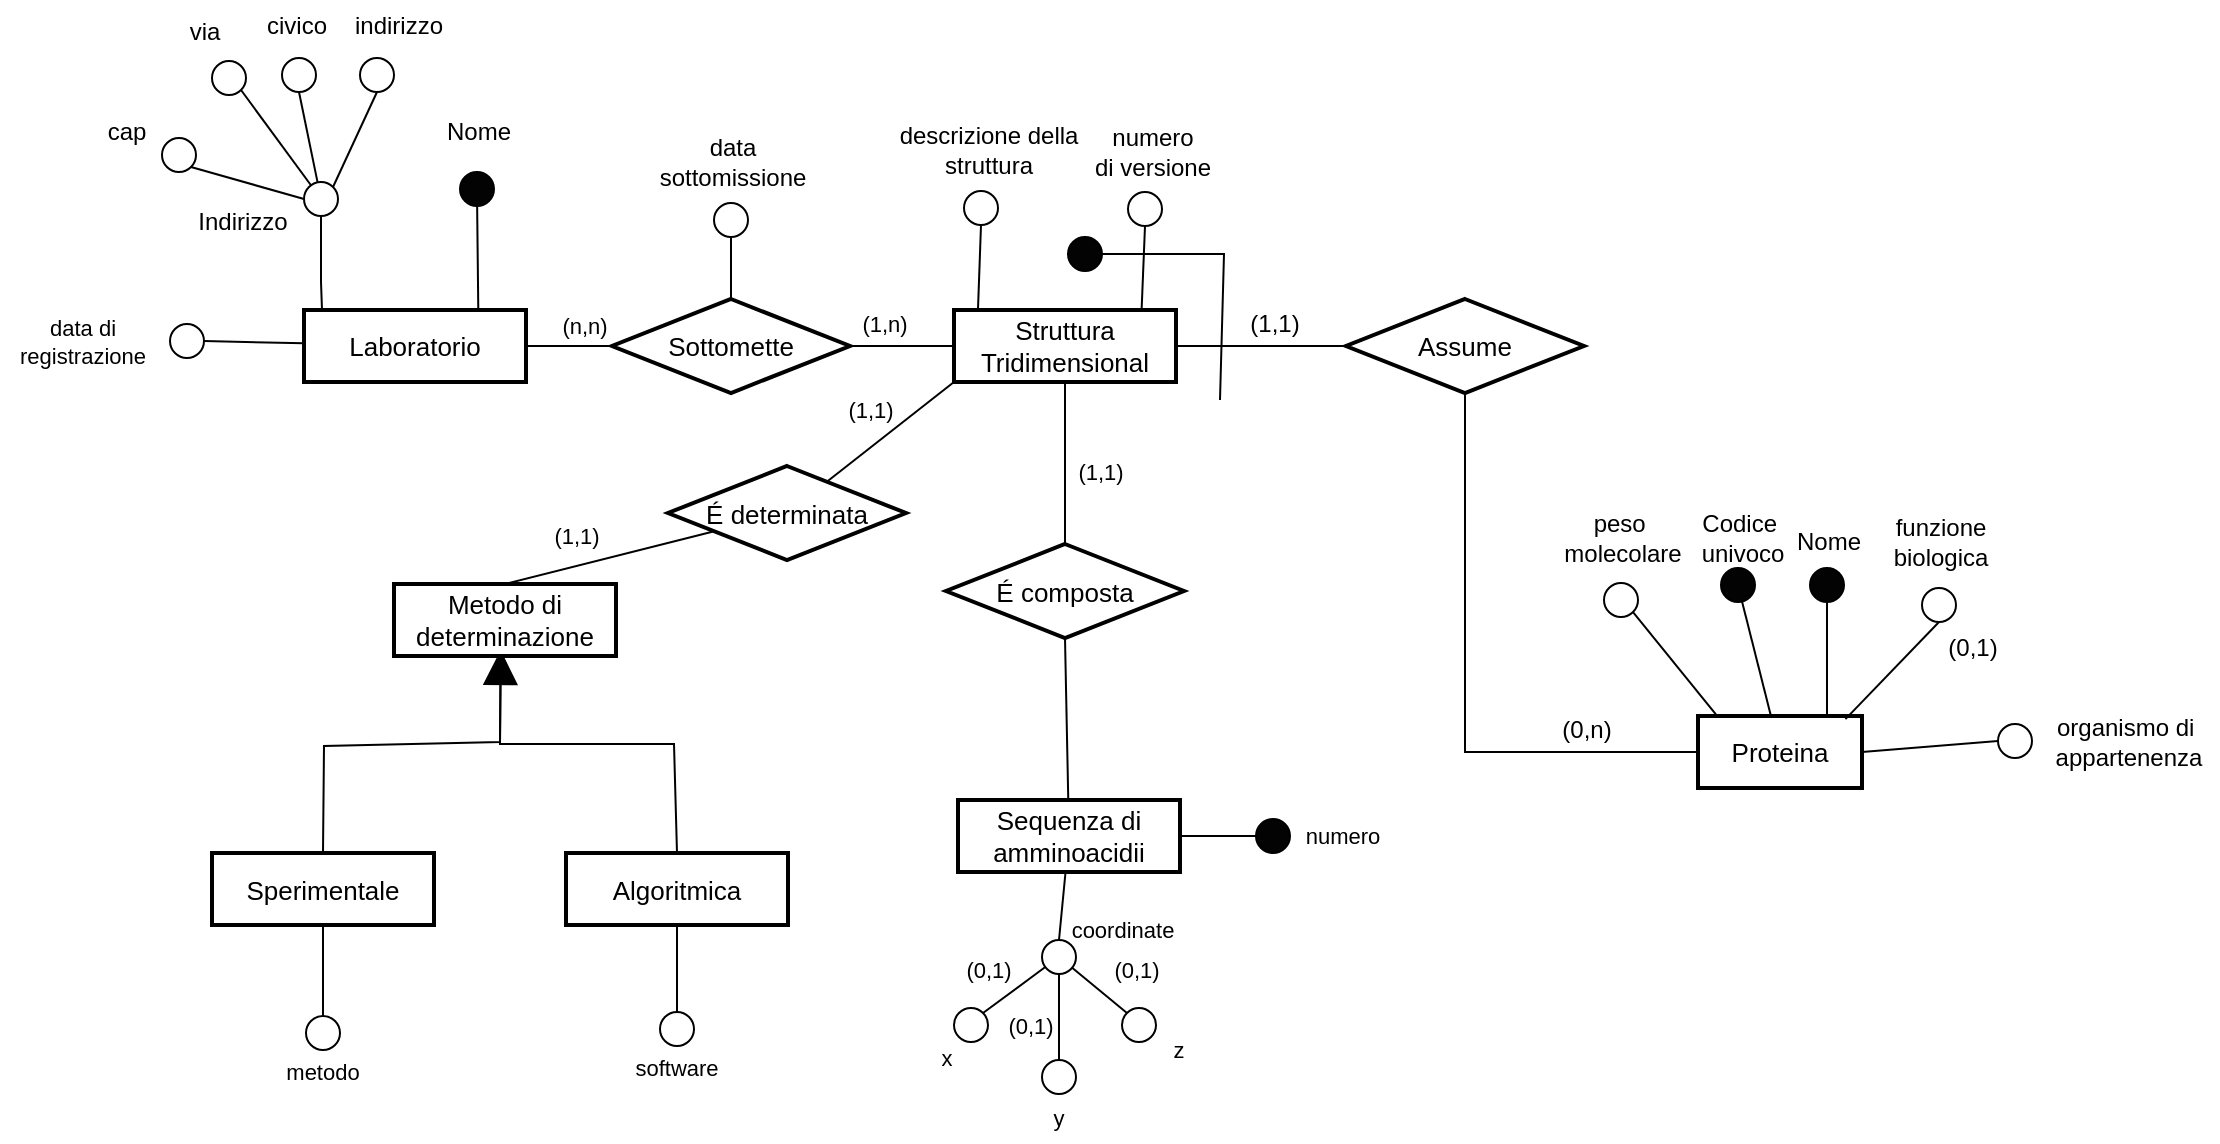 <mxfile version="24.4.13" type="github">
  <diagram name="Pagina-1" id="ZJVS5f8duVqwcgzza5bQ">
    <mxGraphModel dx="3034" dy="773" grid="0" gridSize="10" guides="1" tooltips="1" connect="1" arrows="1" fold="1" page="0" pageScale="1" pageWidth="827" pageHeight="1169" math="0" shadow="0">
      <root>
        <mxCell id="0" />
        <mxCell id="1" parent="0" />
        <mxCell id="YIbeussz6IP5ouW5IgHY-1" value="Proteina" style="strokeWidth=2;whiteSpace=wrap;html=1;align=center;fontSize=13;fontFamily=Helvetica;rounded=0;" vertex="1" parent="1">
          <mxGeometry x="-503" y="516" width="82" height="36" as="geometry" />
        </mxCell>
        <mxCell id="YIbeussz6IP5ouW5IgHY-2" value="" style="rounded=0;orthogonalLoop=1;jettySize=auto;html=1;endArrow=none;endFill=0;" edge="1" parent="1" source="YIbeussz6IP5ouW5IgHY-3" target="YIbeussz6IP5ouW5IgHY-1">
          <mxGeometry relative="1" as="geometry" />
        </mxCell>
        <mxCell id="YIbeussz6IP5ouW5IgHY-3" value="" style="ellipse;whiteSpace=wrap;html=1;aspect=fixed;fontSize=10;fontColor=default;fontStyle=0;fillColor=#030303;rounded=0;" vertex="1" parent="1">
          <mxGeometry x="-491.5" y="442" width="17" height="17" as="geometry" />
        </mxCell>
        <mxCell id="YIbeussz6IP5ouW5IgHY-4" value="Codice&amp;nbsp;&lt;div&gt;univoco&lt;/div&gt;" style="text;html=1;align=center;verticalAlign=middle;resizable=0;points=[];autosize=1;strokeColor=none;fillColor=none;rounded=0;" vertex="1" parent="1">
          <mxGeometry x="-511" y="406" width="59" height="41" as="geometry" />
        </mxCell>
        <mxCell id="YIbeussz6IP5ouW5IgHY-5" value="" style="rounded=0;orthogonalLoop=1;jettySize=auto;html=1;endArrow=none;endFill=0;" edge="1" parent="1" source="YIbeussz6IP5ouW5IgHY-6">
          <mxGeometry relative="1" as="geometry">
            <mxPoint x="-438.5" y="516" as="targetPoint" />
          </mxGeometry>
        </mxCell>
        <mxCell id="YIbeussz6IP5ouW5IgHY-6" value="" style="ellipse;whiteSpace=wrap;html=1;aspect=fixed;fontSize=10;fontColor=default;fontStyle=0;fillColor=#030303;rounded=0;" vertex="1" parent="1">
          <mxGeometry x="-447" y="442" width="17" height="17" as="geometry" />
        </mxCell>
        <mxCell id="YIbeussz6IP5ouW5IgHY-7" value="Nome" style="text;html=1;align=center;verticalAlign=middle;resizable=0;points=[];autosize=1;strokeColor=none;fillColor=none;rounded=0;" vertex="1" parent="1">
          <mxGeometry x="-463.5" y="416" width="50" height="26" as="geometry" />
        </mxCell>
        <mxCell id="YIbeussz6IP5ouW5IgHY-8" value="" style="ellipse;whiteSpace=wrap;html=1;aspect=fixed;fontSize=10;fontColor=default;fontStyle=0;rounded=0;" vertex="1" parent="1">
          <mxGeometry x="-550" y="449.5" width="17" height="17" as="geometry" />
        </mxCell>
        <mxCell id="YIbeussz6IP5ouW5IgHY-9" value="peso&amp;nbsp;&lt;div&gt;molecolare&lt;/div&gt;" style="text;html=1;align=center;verticalAlign=middle;resizable=0;points=[];autosize=1;strokeColor=none;fillColor=none;rounded=0;" vertex="1" parent="1">
          <mxGeometry x="-580" y="406" width="77" height="41" as="geometry" />
        </mxCell>
        <mxCell id="YIbeussz6IP5ouW5IgHY-10" value="" style="ellipse;whiteSpace=wrap;html=1;aspect=fixed;fontSize=10;fontColor=default;fontStyle=0;rounded=0;" vertex="1" parent="1">
          <mxGeometry x="-391" y="452" width="17" height="17" as="geometry" />
        </mxCell>
        <mxCell id="YIbeussz6IP5ouW5IgHY-11" value="funzione&lt;div&gt;biologica&lt;/div&gt;" style="text;html=1;align=center;verticalAlign=middle;resizable=0;points=[];autosize=1;strokeColor=none;fillColor=none;rounded=0;" vertex="1" parent="1">
          <mxGeometry x="-415" y="408.5" width="65" height="41" as="geometry" />
        </mxCell>
        <mxCell id="YIbeussz6IP5ouW5IgHY-12" style="rounded=0;orthogonalLoop=1;jettySize=auto;html=1;exitX=0.5;exitY=1;exitDx=0;exitDy=0;entryX=0.899;entryY=0.044;entryDx=0;entryDy=0;entryPerimeter=0;endArrow=none;endFill=0;" edge="1" parent="1" source="YIbeussz6IP5ouW5IgHY-10" target="YIbeussz6IP5ouW5IgHY-1">
          <mxGeometry relative="1" as="geometry" />
        </mxCell>
        <mxCell id="YIbeussz6IP5ouW5IgHY-13" value="(0,1)" style="text;html=1;align=center;verticalAlign=middle;resizable=0;points=[];autosize=1;strokeColor=none;fillColor=none;rounded=0;" vertex="1" parent="1">
          <mxGeometry x="-388" y="469" width="43" height="26" as="geometry" />
        </mxCell>
        <mxCell id="YIbeussz6IP5ouW5IgHY-14" style="rounded=0;orthogonalLoop=1;jettySize=auto;html=1;exitX=1;exitY=1;exitDx=0;exitDy=0;entryX=0.109;entryY=-0.022;entryDx=0;entryDy=0;entryPerimeter=0;endArrow=none;endFill=0;" edge="1" parent="1" source="YIbeussz6IP5ouW5IgHY-8" target="YIbeussz6IP5ouW5IgHY-1">
          <mxGeometry relative="1" as="geometry" />
        </mxCell>
        <mxCell id="YIbeussz6IP5ouW5IgHY-15" style="rounded=0;orthogonalLoop=1;jettySize=auto;html=1;exitX=0;exitY=0.5;exitDx=0;exitDy=0;entryX=1;entryY=0.5;entryDx=0;entryDy=0;endArrow=none;endFill=0;" edge="1" parent="1" source="YIbeussz6IP5ouW5IgHY-16" target="YIbeussz6IP5ouW5IgHY-1">
          <mxGeometry relative="1" as="geometry" />
        </mxCell>
        <mxCell id="YIbeussz6IP5ouW5IgHY-16" value="" style="ellipse;whiteSpace=wrap;html=1;aspect=fixed;fontSize=10;fontColor=default;fontStyle=0;rounded=0;" vertex="1" parent="1">
          <mxGeometry x="-353" y="520" width="17" height="17" as="geometry" />
        </mxCell>
        <mxCell id="YIbeussz6IP5ouW5IgHY-17" value="organismo di&amp;nbsp;&lt;div&gt;appartenenza&lt;/div&gt;" style="text;html=1;align=center;verticalAlign=middle;resizable=0;points=[];autosize=1;strokeColor=none;fillColor=none;rounded=0;" vertex="1" parent="1">
          <mxGeometry x="-334" y="508" width="91" height="41" as="geometry" />
        </mxCell>
        <mxCell id="YIbeussz6IP5ouW5IgHY-18" style="edgeStyle=none;rounded=0;orthogonalLoop=1;jettySize=auto;html=1;exitX=0.5;exitY=1;exitDx=0;exitDy=0;strokeColor=default;align=center;verticalAlign=middle;fontFamily=Helvetica;fontSize=11;fontColor=default;labelBackgroundColor=default;endArrow=none;endFill=0;" edge="1" parent="1" source="YIbeussz6IP5ouW5IgHY-20" target="YIbeussz6IP5ouW5IgHY-65">
          <mxGeometry relative="1" as="geometry" />
        </mxCell>
        <mxCell id="YIbeussz6IP5ouW5IgHY-19" style="edgeStyle=none;rounded=0;orthogonalLoop=1;jettySize=auto;html=1;exitX=0;exitY=1;exitDx=0;exitDy=0;strokeColor=default;align=center;verticalAlign=middle;fontFamily=Helvetica;fontSize=11;fontColor=default;labelBackgroundColor=default;endArrow=none;endFill=0;" edge="1" parent="1" source="YIbeussz6IP5ouW5IgHY-20" target="YIbeussz6IP5ouW5IgHY-89">
          <mxGeometry relative="1" as="geometry" />
        </mxCell>
        <mxCell id="YIbeussz6IP5ouW5IgHY-20" value="Struttura&lt;div&gt;Tridimensional&lt;/div&gt;" style="strokeWidth=2;whiteSpace=wrap;html=1;align=center;fontSize=13;fontFamily=Helvetica;rounded=0;" vertex="1" parent="1">
          <mxGeometry x="-875" y="313" width="111" height="36" as="geometry" />
        </mxCell>
        <mxCell id="YIbeussz6IP5ouW5IgHY-21" style="edgeStyle=orthogonalEdgeStyle;rounded=0;orthogonalLoop=1;jettySize=auto;html=1;exitX=0.5;exitY=1;exitDx=0;exitDy=0;endArrow=none;endFill=0;" edge="1" parent="1" source="YIbeussz6IP5ouW5IgHY-23" target="YIbeussz6IP5ouW5IgHY-1">
          <mxGeometry relative="1" as="geometry">
            <mxPoint x="-601" y="534.0" as="sourcePoint" />
            <Array as="points">
              <mxPoint x="-620" y="534" />
            </Array>
          </mxGeometry>
        </mxCell>
        <mxCell id="YIbeussz6IP5ouW5IgHY-22" style="edgeStyle=orthogonalEdgeStyle;rounded=0;orthogonalLoop=1;jettySize=auto;html=1;exitX=0;exitY=0.5;exitDx=0;exitDy=0;endArrow=none;endFill=0;" edge="1" parent="1" source="YIbeussz6IP5ouW5IgHY-23" target="YIbeussz6IP5ouW5IgHY-20">
          <mxGeometry relative="1" as="geometry" />
        </mxCell>
        <mxCell id="YIbeussz6IP5ouW5IgHY-23" value="Assume" style="shape=rhombus;strokeWidth=2;fontSize=13;perimeter=rhombusPerimeter;whiteSpace=wrap;html=1;align=center;rounded=0;" vertex="1" parent="1">
          <mxGeometry x="-679" y="307.5" width="119" height="47" as="geometry" />
        </mxCell>
        <mxCell id="YIbeussz6IP5ouW5IgHY-24" value="(0,n)" style="text;html=1;align=center;verticalAlign=middle;resizable=0;points=[];autosize=1;strokeColor=none;fillColor=none;rounded=0;" vertex="1" parent="1">
          <mxGeometry x="-581" y="510" width="43" height="26" as="geometry" />
        </mxCell>
        <mxCell id="YIbeussz6IP5ouW5IgHY-25" value="(1,1)" style="text;html=1;align=center;verticalAlign=middle;resizable=0;points=[];autosize=1;strokeColor=none;fillColor=none;rounded=0;" vertex="1" parent="1">
          <mxGeometry x="-737" y="307" width="43" height="26" as="geometry" />
        </mxCell>
        <mxCell id="YIbeussz6IP5ouW5IgHY-26" style="rounded=0;orthogonalLoop=1;jettySize=auto;html=1;exitX=0.5;exitY=1;exitDx=0;exitDy=0;entryX=0.845;entryY=0.003;entryDx=0;entryDy=0;endArrow=none;endFill=0;entryPerimeter=0;" edge="1" parent="1" source="YIbeussz6IP5ouW5IgHY-27" target="YIbeussz6IP5ouW5IgHY-20">
          <mxGeometry relative="1" as="geometry" />
        </mxCell>
        <mxCell id="YIbeussz6IP5ouW5IgHY-27" value="" style="ellipse;whiteSpace=wrap;html=1;aspect=fixed;fontSize=10;fontColor=default;fontStyle=0;rounded=0;" vertex="1" parent="1">
          <mxGeometry x="-788" y="254" width="17" height="17" as="geometry" />
        </mxCell>
        <mxCell id="YIbeussz6IP5ouW5IgHY-28" value="numero&lt;div&gt;di versione&lt;/div&gt;" style="text;html=1;align=center;verticalAlign=middle;resizable=0;points=[];autosize=1;strokeColor=none;fillColor=none;rounded=0;" vertex="1" parent="1">
          <mxGeometry x="-814" y="213" width="76" height="41" as="geometry" />
        </mxCell>
        <mxCell id="YIbeussz6IP5ouW5IgHY-29" value="Laboratorio" style="strokeWidth=2;whiteSpace=wrap;html=1;align=center;fontSize=13;fontFamily=Helvetica;rounded=0;" vertex="1" parent="1">
          <mxGeometry x="-1200" y="313" width="111" height="36" as="geometry" />
        </mxCell>
        <mxCell id="YIbeussz6IP5ouW5IgHY-30" style="edgeStyle=orthogonalEdgeStyle;rounded=0;orthogonalLoop=1;jettySize=auto;html=1;exitX=0;exitY=0.5;exitDx=0;exitDy=0;endArrow=none;endFill=0;" edge="1" parent="1" source="YIbeussz6IP5ouW5IgHY-32" target="YIbeussz6IP5ouW5IgHY-29">
          <mxGeometry relative="1" as="geometry" />
        </mxCell>
        <mxCell id="YIbeussz6IP5ouW5IgHY-31" style="edgeStyle=orthogonalEdgeStyle;rounded=0;orthogonalLoop=1;jettySize=auto;html=1;exitX=1;exitY=0.5;exitDx=0;exitDy=0;endArrow=none;endFill=0;" edge="1" parent="1" source="YIbeussz6IP5ouW5IgHY-32" target="YIbeussz6IP5ouW5IgHY-20">
          <mxGeometry relative="1" as="geometry" />
        </mxCell>
        <mxCell id="YIbeussz6IP5ouW5IgHY-32" value="Sottomette" style="shape=rhombus;strokeWidth=2;fontSize=13;perimeter=rhombusPerimeter;whiteSpace=wrap;html=1;align=center;rounded=0;" vertex="1" parent="1">
          <mxGeometry x="-1046" y="307.5" width="119" height="47" as="geometry" />
        </mxCell>
        <mxCell id="YIbeussz6IP5ouW5IgHY-33" value="" style="rounded=0;orthogonalLoop=1;jettySize=auto;html=1;endArrow=none;endFill=0;entryX=0.785;entryY=-0.028;entryDx=0;entryDy=0;entryPerimeter=0;" edge="1" parent="1" source="YIbeussz6IP5ouW5IgHY-34" target="YIbeussz6IP5ouW5IgHY-29">
          <mxGeometry relative="1" as="geometry" />
        </mxCell>
        <mxCell id="YIbeussz6IP5ouW5IgHY-34" value="" style="ellipse;whiteSpace=wrap;html=1;aspect=fixed;fontSize=10;fontColor=default;fontStyle=0;fillColor=#030303;rounded=0;" vertex="1" parent="1">
          <mxGeometry x="-1122" y="244" width="17" height="17" as="geometry" />
        </mxCell>
        <mxCell id="YIbeussz6IP5ouW5IgHY-35" value="Nome" style="text;html=1;align=center;verticalAlign=middle;resizable=0;points=[];autosize=1;strokeColor=none;fillColor=none;rounded=0;" vertex="1" parent="1">
          <mxGeometry x="-1138.5" y="210.5" width="50" height="26" as="geometry" />
        </mxCell>
        <mxCell id="YIbeussz6IP5ouW5IgHY-36" value="" style="edgeStyle=orthogonalEdgeStyle;rounded=0;orthogonalLoop=1;jettySize=auto;html=1;endArrow=none;endFill=0;" edge="1" parent="1" source="YIbeussz6IP5ouW5IgHY-37" target="YIbeussz6IP5ouW5IgHY-29">
          <mxGeometry relative="1" as="geometry">
            <Array as="points">
              <mxPoint x="-1191" y="299" />
              <mxPoint x="-1191" y="299" />
            </Array>
          </mxGeometry>
        </mxCell>
        <mxCell id="YIbeussz6IP5ouW5IgHY-37" value="" style="ellipse;whiteSpace=wrap;html=1;aspect=fixed;fontSize=10;fontColor=default;fontStyle=0;rounded=0;" vertex="1" parent="1">
          <mxGeometry x="-1200" y="249" width="17" height="17" as="geometry" />
        </mxCell>
        <mxCell id="YIbeussz6IP5ouW5IgHY-38" value="Indirizzo" style="text;html=1;align=center;verticalAlign=middle;resizable=0;points=[];autosize=1;strokeColor=none;fillColor=none;rounded=0;" vertex="1" parent="1">
          <mxGeometry x="-1263" y="256" width="63" height="26" as="geometry" />
        </mxCell>
        <mxCell id="YIbeussz6IP5ouW5IgHY-39" style="rounded=0;orthogonalLoop=1;jettySize=auto;html=1;exitX=1;exitY=1;exitDx=0;exitDy=0;endArrow=none;endFill=0;" edge="1" parent="1" source="YIbeussz6IP5ouW5IgHY-40" target="YIbeussz6IP5ouW5IgHY-37">
          <mxGeometry relative="1" as="geometry" />
        </mxCell>
        <mxCell id="YIbeussz6IP5ouW5IgHY-40" value="" style="ellipse;whiteSpace=wrap;html=1;aspect=fixed;fontSize=10;fontColor=default;fontStyle=0;rounded=0;" vertex="1" parent="1">
          <mxGeometry x="-1246" y="188.5" width="17" height="17" as="geometry" />
        </mxCell>
        <mxCell id="YIbeussz6IP5ouW5IgHY-41" value="via" style="text;html=1;align=center;verticalAlign=middle;resizable=0;points=[];autosize=1;strokeColor=none;fillColor=none;rounded=0;" vertex="1" parent="1">
          <mxGeometry x="-1267" y="161" width="33" height="26" as="geometry" />
        </mxCell>
        <mxCell id="YIbeussz6IP5ouW5IgHY-42" style="rounded=0;orthogonalLoop=1;jettySize=auto;html=1;exitX=0.5;exitY=1;exitDx=0;exitDy=0;endArrow=none;endFill=0;" edge="1" parent="1" source="YIbeussz6IP5ouW5IgHY-43" target="YIbeussz6IP5ouW5IgHY-37">
          <mxGeometry relative="1" as="geometry" />
        </mxCell>
        <mxCell id="YIbeussz6IP5ouW5IgHY-43" value="" style="ellipse;whiteSpace=wrap;html=1;aspect=fixed;fontSize=10;fontColor=default;fontStyle=0;rounded=0;" vertex="1" parent="1">
          <mxGeometry x="-1211" y="187" width="17" height="17" as="geometry" />
        </mxCell>
        <mxCell id="YIbeussz6IP5ouW5IgHY-44" value="civico" style="text;html=1;align=center;verticalAlign=middle;resizable=0;points=[];autosize=1;strokeColor=none;fillColor=none;rounded=0;" vertex="1" parent="1">
          <mxGeometry x="-1228" y="158" width="48" height="26" as="geometry" />
        </mxCell>
        <mxCell id="YIbeussz6IP5ouW5IgHY-45" style="edgeStyle=none;rounded=0;orthogonalLoop=1;jettySize=auto;html=1;exitX=0.5;exitY=1;exitDx=0;exitDy=0;entryX=1;entryY=0;entryDx=0;entryDy=0;endArrow=none;endFill=0;" edge="1" parent="1" source="YIbeussz6IP5ouW5IgHY-46" target="YIbeussz6IP5ouW5IgHY-37">
          <mxGeometry relative="1" as="geometry" />
        </mxCell>
        <mxCell id="YIbeussz6IP5ouW5IgHY-46" value="" style="ellipse;whiteSpace=wrap;html=1;aspect=fixed;fontSize=10;fontColor=default;fontStyle=0;rounded=0;" vertex="1" parent="1">
          <mxGeometry x="-1172" y="187" width="17" height="17" as="geometry" />
        </mxCell>
        <mxCell id="YIbeussz6IP5ouW5IgHY-47" value="indirizzo" style="text;html=1;align=center;verticalAlign=middle;resizable=0;points=[];autosize=1;strokeColor=none;fillColor=none;rounded=0;" vertex="1" parent="1">
          <mxGeometry x="-1184" y="158" width="62" height="26" as="geometry" />
        </mxCell>
        <mxCell id="YIbeussz6IP5ouW5IgHY-48" style="rounded=0;orthogonalLoop=1;jettySize=auto;html=1;exitX=1;exitY=1;exitDx=0;exitDy=0;entryX=0;entryY=0.5;entryDx=0;entryDy=0;endArrow=none;endFill=0;" edge="1" parent="1" source="YIbeussz6IP5ouW5IgHY-49" target="YIbeussz6IP5ouW5IgHY-37">
          <mxGeometry relative="1" as="geometry" />
        </mxCell>
        <mxCell id="YIbeussz6IP5ouW5IgHY-49" value="" style="ellipse;whiteSpace=wrap;html=1;aspect=fixed;fontSize=10;fontColor=default;fontStyle=0;rounded=0;" vertex="1" parent="1">
          <mxGeometry x="-1271" y="227" width="17" height="17" as="geometry" />
        </mxCell>
        <mxCell id="YIbeussz6IP5ouW5IgHY-50" value="cap" style="text;html=1;align=center;verticalAlign=middle;resizable=0;points=[];autosize=1;strokeColor=none;fillColor=none;rounded=0;" vertex="1" parent="1">
          <mxGeometry x="-1308" y="210.5" width="37" height="26" as="geometry" />
        </mxCell>
        <mxCell id="YIbeussz6IP5ouW5IgHY-51" style="edgeStyle=none;rounded=0;orthogonalLoop=1;jettySize=auto;html=1;exitX=1;exitY=0.5;exitDx=0;exitDy=0;endArrow=none;endFill=0;" edge="1" parent="1" source="YIbeussz6IP5ouW5IgHY-52" target="YIbeussz6IP5ouW5IgHY-29">
          <mxGeometry relative="1" as="geometry" />
        </mxCell>
        <mxCell id="YIbeussz6IP5ouW5IgHY-52" value="" style="ellipse;whiteSpace=wrap;html=1;aspect=fixed;fontSize=10;fontColor=default;fontStyle=0;rounded=0;" vertex="1" parent="1">
          <mxGeometry x="-1267" y="320" width="17" height="17" as="geometry" />
        </mxCell>
        <mxCell id="YIbeussz6IP5ouW5IgHY-53" value="data di&lt;div&gt;registrazione&lt;/div&gt;" style="text;html=1;align=center;verticalAlign=middle;resizable=0;points=[];autosize=1;strokeColor=none;fillColor=none;fontFamily=Helvetica;fontSize=11;fontColor=default;labelBackgroundColor=default;" vertex="1" parent="1">
          <mxGeometry x="-1352" y="309.5" width="81" height="38" as="geometry" />
        </mxCell>
        <mxCell id="YIbeussz6IP5ouW5IgHY-54" value="(n,n)" style="text;html=1;align=center;verticalAlign=middle;resizable=0;points=[];autosize=1;strokeColor=none;fillColor=none;fontFamily=Helvetica;fontSize=11;fontColor=default;labelBackgroundColor=default;" vertex="1" parent="1">
          <mxGeometry x="-1081" y="308" width="41" height="25" as="geometry" />
        </mxCell>
        <mxCell id="YIbeussz6IP5ouW5IgHY-55" value="(1,n)" style="text;html=1;align=center;verticalAlign=middle;resizable=0;points=[];autosize=1;strokeColor=none;fillColor=none;fontFamily=Helvetica;fontSize=11;fontColor=default;labelBackgroundColor=default;" vertex="1" parent="1">
          <mxGeometry x="-931" y="307" width="41" height="25" as="geometry" />
        </mxCell>
        <mxCell id="YIbeussz6IP5ouW5IgHY-56" style="rounded=0;orthogonalLoop=1;jettySize=auto;html=1;exitX=0.5;exitY=1;exitDx=0;exitDy=0;entryX=0.5;entryY=0;entryDx=0;entryDy=0;endArrow=none;endFill=0;" edge="1" parent="1" source="YIbeussz6IP5ouW5IgHY-57" target="YIbeussz6IP5ouW5IgHY-32">
          <mxGeometry relative="1" as="geometry">
            <mxPoint x="-1122" y="299.75" as="targetPoint" />
          </mxGeometry>
        </mxCell>
        <mxCell id="YIbeussz6IP5ouW5IgHY-57" value="" style="ellipse;whiteSpace=wrap;html=1;aspect=fixed;fontSize=10;fontColor=default;fontStyle=0;rounded=0;" vertex="1" parent="1">
          <mxGeometry x="-995" y="259.5" width="17" height="17" as="geometry" />
        </mxCell>
        <mxCell id="YIbeussz6IP5ouW5IgHY-58" value="data&lt;div&gt;sottomissione&lt;/div&gt;" style="text;html=1;align=center;verticalAlign=middle;resizable=0;points=[];autosize=1;strokeColor=none;fillColor=none;rounded=0;" vertex="1" parent="1">
          <mxGeometry x="-1032" y="218.5" width="91" height="41" as="geometry" />
        </mxCell>
        <mxCell id="YIbeussz6IP5ouW5IgHY-59" style="rounded=0;orthogonalLoop=1;jettySize=auto;html=1;exitX=0.5;exitY=1;exitDx=0;exitDy=0;entryX=0.845;entryY=0.003;entryDx=0;entryDy=0;endArrow=none;endFill=0;entryPerimeter=0;" edge="1" parent="1" source="YIbeussz6IP5ouW5IgHY-60">
          <mxGeometry relative="1" as="geometry">
            <mxPoint x="-863" y="312.5" as="targetPoint" />
          </mxGeometry>
        </mxCell>
        <mxCell id="YIbeussz6IP5ouW5IgHY-60" value="" style="ellipse;whiteSpace=wrap;html=1;aspect=fixed;fontSize=10;fontColor=default;fontStyle=0;rounded=0;" vertex="1" parent="1">
          <mxGeometry x="-870" y="253.5" width="17" height="17" as="geometry" />
        </mxCell>
        <mxCell id="YIbeussz6IP5ouW5IgHY-61" value="descrizione della&lt;div&gt;struttura&lt;/div&gt;" style="text;html=1;align=center;verticalAlign=middle;resizable=0;points=[];autosize=1;strokeColor=none;fillColor=none;rounded=0;" vertex="1" parent="1">
          <mxGeometry x="-912" y="212.5" width="107" height="41" as="geometry" />
        </mxCell>
        <mxCell id="YIbeussz6IP5ouW5IgHY-62" style="edgeStyle=none;rounded=0;orthogonalLoop=1;jettySize=auto;html=1;exitX=1;exitY=0.5;exitDx=0;exitDy=0;strokeColor=default;align=center;verticalAlign=middle;fontFamily=Helvetica;fontSize=11;fontColor=default;labelBackgroundColor=default;endArrow=none;endFill=0;" edge="1" parent="1" source="YIbeussz6IP5ouW5IgHY-63">
          <mxGeometry relative="1" as="geometry">
            <mxPoint x="-742" y="358" as="targetPoint" />
            <Array as="points">
              <mxPoint x="-740" y="285" />
            </Array>
          </mxGeometry>
        </mxCell>
        <mxCell id="YIbeussz6IP5ouW5IgHY-63" value="" style="ellipse;whiteSpace=wrap;html=1;aspect=fixed;fontSize=10;fontColor=default;fontStyle=0;rounded=0;fillColor=#030303;" vertex="1" parent="1">
          <mxGeometry x="-818" y="276.5" width="17" height="17" as="geometry" />
        </mxCell>
        <mxCell id="YIbeussz6IP5ouW5IgHY-64" style="edgeStyle=none;rounded=0;orthogonalLoop=1;jettySize=auto;html=1;exitX=0.5;exitY=1;exitDx=0;exitDy=0;strokeColor=default;align=center;verticalAlign=middle;fontFamily=Helvetica;fontSize=11;fontColor=default;labelBackgroundColor=default;endArrow=none;endFill=0;" edge="1" parent="1" source="YIbeussz6IP5ouW5IgHY-65" target="YIbeussz6IP5ouW5IgHY-66">
          <mxGeometry relative="1" as="geometry" />
        </mxCell>
        <mxCell id="YIbeussz6IP5ouW5IgHY-65" value="É composta" style="shape=rhombus;strokeWidth=2;fontSize=13;perimeter=rhombusPerimeter;whiteSpace=wrap;html=1;align=center;rounded=0;" vertex="1" parent="1">
          <mxGeometry x="-879" y="430" width="119" height="47" as="geometry" />
        </mxCell>
        <mxCell id="YIbeussz6IP5ouW5IgHY-66" value="Sequenza di&lt;div&gt;amminoacidii&lt;/div&gt;" style="strokeWidth=2;whiteSpace=wrap;html=1;align=center;fontSize=13;fontFamily=Helvetica;rounded=0;" vertex="1" parent="1">
          <mxGeometry x="-873" y="558" width="111" height="36" as="geometry" />
        </mxCell>
        <mxCell id="YIbeussz6IP5ouW5IgHY-67" value="(1,1)" style="text;html=1;align=center;verticalAlign=middle;resizable=0;points=[];autosize=1;strokeColor=none;fillColor=none;fontFamily=Helvetica;fontSize=11;fontColor=default;labelBackgroundColor=default;" vertex="1" parent="1">
          <mxGeometry x="-823" y="381" width="41" height="25" as="geometry" />
        </mxCell>
        <mxCell id="YIbeussz6IP5ouW5IgHY-68" style="edgeStyle=none;rounded=0;orthogonalLoop=1;jettySize=auto;html=1;exitX=0.5;exitY=0;exitDx=0;exitDy=0;strokeColor=default;align=center;verticalAlign=middle;fontFamily=Helvetica;fontSize=11;fontColor=default;labelBackgroundColor=default;endArrow=none;endFill=0;" edge="1" parent="1" source="YIbeussz6IP5ouW5IgHY-69" target="YIbeussz6IP5ouW5IgHY-66">
          <mxGeometry relative="1" as="geometry" />
        </mxCell>
        <mxCell id="YIbeussz6IP5ouW5IgHY-69" value="" style="ellipse;whiteSpace=wrap;html=1;aspect=fixed;fontSize=10;fontColor=default;fontStyle=0;rounded=0;" vertex="1" parent="1">
          <mxGeometry x="-831" y="628" width="17" height="17" as="geometry" />
        </mxCell>
        <mxCell id="YIbeussz6IP5ouW5IgHY-70" style="edgeStyle=none;rounded=0;orthogonalLoop=1;jettySize=auto;html=1;exitX=1;exitY=0;exitDx=0;exitDy=0;strokeColor=default;align=center;verticalAlign=middle;fontFamily=Helvetica;fontSize=11;fontColor=default;labelBackgroundColor=default;endArrow=none;endFill=0;" edge="1" parent="1" source="YIbeussz6IP5ouW5IgHY-71" target="YIbeussz6IP5ouW5IgHY-69">
          <mxGeometry relative="1" as="geometry" />
        </mxCell>
        <mxCell id="YIbeussz6IP5ouW5IgHY-71" value="" style="ellipse;whiteSpace=wrap;html=1;aspect=fixed;fontSize=10;fontColor=default;fontStyle=0;rounded=0;" vertex="1" parent="1">
          <mxGeometry x="-875" y="662" width="17" height="17" as="geometry" />
        </mxCell>
        <mxCell id="YIbeussz6IP5ouW5IgHY-72" style="edgeStyle=none;rounded=0;orthogonalLoop=1;jettySize=auto;html=1;exitX=0.5;exitY=0;exitDx=0;exitDy=0;strokeColor=default;align=center;verticalAlign=middle;fontFamily=Helvetica;fontSize=11;fontColor=default;labelBackgroundColor=default;endArrow=none;endFill=0;" edge="1" parent="1" source="YIbeussz6IP5ouW5IgHY-73" target="YIbeussz6IP5ouW5IgHY-69">
          <mxGeometry relative="1" as="geometry" />
        </mxCell>
        <mxCell id="YIbeussz6IP5ouW5IgHY-73" value="" style="ellipse;whiteSpace=wrap;html=1;aspect=fixed;fontSize=10;fontColor=default;fontStyle=0;rounded=0;" vertex="1" parent="1">
          <mxGeometry x="-831" y="688" width="17" height="17" as="geometry" />
        </mxCell>
        <mxCell id="YIbeussz6IP5ouW5IgHY-74" style="edgeStyle=none;rounded=0;orthogonalLoop=1;jettySize=auto;html=1;exitX=0;exitY=0;exitDx=0;exitDy=0;strokeColor=default;align=center;verticalAlign=middle;fontFamily=Helvetica;fontSize=11;fontColor=default;labelBackgroundColor=default;endArrow=none;endFill=0;" edge="1" parent="1" source="YIbeussz6IP5ouW5IgHY-75" target="YIbeussz6IP5ouW5IgHY-69">
          <mxGeometry relative="1" as="geometry" />
        </mxCell>
        <mxCell id="YIbeussz6IP5ouW5IgHY-75" value="" style="ellipse;whiteSpace=wrap;html=1;aspect=fixed;fontSize=10;fontColor=default;fontStyle=0;rounded=0;" vertex="1" parent="1">
          <mxGeometry x="-791" y="662" width="17" height="17" as="geometry" />
        </mxCell>
        <mxCell id="YIbeussz6IP5ouW5IgHY-76" value="coordinate" style="text;html=1;align=center;verticalAlign=middle;resizable=0;points=[];autosize=1;strokeColor=none;fillColor=none;fontFamily=Helvetica;fontSize=11;fontColor=default;labelBackgroundColor=default;" vertex="1" parent="1">
          <mxGeometry x="-826" y="610" width="69" height="25" as="geometry" />
        </mxCell>
        <mxCell id="YIbeussz6IP5ouW5IgHY-77" value="x" style="text;html=1;align=center;verticalAlign=middle;resizable=0;points=[];autosize=1;strokeColor=none;fillColor=none;fontFamily=Helvetica;fontSize=11;fontColor=default;labelBackgroundColor=default;" vertex="1" parent="1">
          <mxGeometry x="-891" y="674" width="24" height="25" as="geometry" />
        </mxCell>
        <mxCell id="YIbeussz6IP5ouW5IgHY-78" value="y" style="text;html=1;align=center;verticalAlign=middle;resizable=0;points=[];autosize=1;strokeColor=none;fillColor=none;fontFamily=Helvetica;fontSize=11;fontColor=default;labelBackgroundColor=default;" vertex="1" parent="1">
          <mxGeometry x="-835" y="704" width="24" height="25" as="geometry" />
        </mxCell>
        <mxCell id="YIbeussz6IP5ouW5IgHY-79" value="z" style="text;html=1;align=center;verticalAlign=middle;resizable=0;points=[];autosize=1;strokeColor=none;fillColor=none;fontFamily=Helvetica;fontSize=11;fontColor=default;labelBackgroundColor=default;" vertex="1" parent="1">
          <mxGeometry x="-775" y="670" width="24" height="25" as="geometry" />
        </mxCell>
        <mxCell id="YIbeussz6IP5ouW5IgHY-80" value="(0,1)" style="text;html=1;align=center;verticalAlign=middle;resizable=0;points=[];autosize=1;strokeColor=none;fillColor=none;fontFamily=Helvetica;fontSize=11;fontColor=default;labelBackgroundColor=default;" vertex="1" parent="1">
          <mxGeometry x="-805" y="630" width="41" height="25" as="geometry" />
        </mxCell>
        <mxCell id="YIbeussz6IP5ouW5IgHY-81" value="(0,1)" style="text;html=1;align=center;verticalAlign=middle;resizable=0;points=[];autosize=1;strokeColor=none;fillColor=none;fontFamily=Helvetica;fontSize=11;fontColor=default;labelBackgroundColor=default;" vertex="1" parent="1">
          <mxGeometry x="-879" y="630" width="41" height="25" as="geometry" />
        </mxCell>
        <mxCell id="YIbeussz6IP5ouW5IgHY-82" value="(0,1)" style="text;html=1;align=center;verticalAlign=middle;resizable=0;points=[];autosize=1;strokeColor=none;fillColor=none;fontFamily=Helvetica;fontSize=11;fontColor=default;labelBackgroundColor=default;" vertex="1" parent="1">
          <mxGeometry x="-858" y="658" width="41" height="25" as="geometry" />
        </mxCell>
        <mxCell id="YIbeussz6IP5ouW5IgHY-83" style="edgeStyle=none;rounded=0;orthogonalLoop=1;jettySize=auto;html=1;exitX=0;exitY=0.5;exitDx=0;exitDy=0;entryX=1;entryY=0.5;entryDx=0;entryDy=0;strokeColor=default;align=center;verticalAlign=middle;fontFamily=Helvetica;fontSize=11;fontColor=default;labelBackgroundColor=default;endArrow=none;endFill=0;" edge="1" parent="1" source="YIbeussz6IP5ouW5IgHY-84" target="YIbeussz6IP5ouW5IgHY-66">
          <mxGeometry relative="1" as="geometry" />
        </mxCell>
        <mxCell id="YIbeussz6IP5ouW5IgHY-84" value="" style="ellipse;whiteSpace=wrap;html=1;aspect=fixed;fontSize=10;fontColor=default;fontStyle=0;fillColor=#030303;rounded=0;" vertex="1" parent="1">
          <mxGeometry x="-724" y="567.5" width="17" height="17" as="geometry" />
        </mxCell>
        <mxCell id="YIbeussz6IP5ouW5IgHY-85" value="numero" style="text;html=1;align=center;verticalAlign=middle;resizable=0;points=[];autosize=1;strokeColor=none;fillColor=none;fontFamily=Helvetica;fontSize=11;fontColor=default;labelBackgroundColor=default;" vertex="1" parent="1">
          <mxGeometry x="-709" y="563.5" width="55" height="25" as="geometry" />
        </mxCell>
        <mxCell id="YIbeussz6IP5ouW5IgHY-86" style="edgeStyle=none;rounded=0;orthogonalLoop=1;jettySize=auto;html=1;exitX=0.5;exitY=1;exitDx=0;exitDy=0;strokeColor=default;align=center;verticalAlign=middle;fontFamily=Helvetica;fontSize=11;fontColor=default;labelBackgroundColor=default;endArrow=none;endFill=0;" edge="1" parent="1" source="YIbeussz6IP5ouW5IgHY-88" target="YIbeussz6IP5ouW5IgHY-93">
          <mxGeometry relative="1" as="geometry" />
        </mxCell>
        <mxCell id="YIbeussz6IP5ouW5IgHY-87" style="edgeStyle=none;rounded=0;orthogonalLoop=1;jettySize=auto;html=1;exitX=0.5;exitY=0;exitDx=0;exitDy=0;entryX=0.481;entryY=0.985;entryDx=0;entryDy=0;strokeColor=default;align=center;verticalAlign=middle;fontFamily=Helvetica;fontSize=11;fontColor=default;labelBackgroundColor=default;endArrow=none;endFill=0;entryPerimeter=0;" edge="1" parent="1" source="YIbeussz6IP5ouW5IgHY-88" target="YIbeussz6IP5ouW5IgHY-98">
          <mxGeometry relative="1" as="geometry">
            <Array as="points">
              <mxPoint x="-1190" y="531" />
              <mxPoint x="-1102" y="529" />
            </Array>
          </mxGeometry>
        </mxCell>
        <mxCell id="YIbeussz6IP5ouW5IgHY-88" value="Sperimentale" style="strokeWidth=2;whiteSpace=wrap;html=1;align=center;fontSize=13;fontFamily=Helvetica;rounded=0;" vertex="1" parent="1">
          <mxGeometry x="-1246" y="584.5" width="111" height="36" as="geometry" />
        </mxCell>
        <mxCell id="YIbeussz6IP5ouW5IgHY-89" value="É determinata" style="shape=rhombus;strokeWidth=2;fontSize=13;perimeter=rhombusPerimeter;whiteSpace=wrap;html=1;align=center;rounded=0;" vertex="1" parent="1">
          <mxGeometry x="-1018" y="391" width="119" height="47" as="geometry" />
        </mxCell>
        <mxCell id="YIbeussz6IP5ouW5IgHY-90" style="edgeStyle=none;rounded=0;orthogonalLoop=1;jettySize=auto;html=1;exitX=0.5;exitY=1;exitDx=0;exitDy=0;strokeColor=default;align=center;verticalAlign=middle;fontFamily=Helvetica;fontSize=11;fontColor=default;labelBackgroundColor=default;endArrow=none;endFill=0;" edge="1" parent="1" source="YIbeussz6IP5ouW5IgHY-92" target="YIbeussz6IP5ouW5IgHY-95">
          <mxGeometry relative="1" as="geometry" />
        </mxCell>
        <mxCell id="YIbeussz6IP5ouW5IgHY-91" style="edgeStyle=none;rounded=0;orthogonalLoop=1;jettySize=auto;html=1;exitX=0.5;exitY=0;exitDx=0;exitDy=0;strokeColor=default;align=center;verticalAlign=middle;fontFamily=Helvetica;fontSize=11;fontColor=default;labelBackgroundColor=default;endArrow=block;endFill=1;endSize=15;" edge="1" parent="1" source="YIbeussz6IP5ouW5IgHY-92">
          <mxGeometry relative="1" as="geometry">
            <mxPoint x="-1101.667" y="483" as="targetPoint" />
            <Array as="points">
              <mxPoint x="-1015" y="530" />
              <mxPoint x="-1102" y="530" />
            </Array>
          </mxGeometry>
        </mxCell>
        <mxCell id="YIbeussz6IP5ouW5IgHY-92" value="Algoritmica" style="strokeWidth=2;whiteSpace=wrap;html=1;align=center;fontSize=13;fontFamily=Helvetica;rounded=0;" vertex="1" parent="1">
          <mxGeometry x="-1069" y="584.5" width="111" height="36" as="geometry" />
        </mxCell>
        <mxCell id="YIbeussz6IP5ouW5IgHY-93" value="" style="ellipse;whiteSpace=wrap;html=1;aspect=fixed;fontSize=10;fontColor=default;fontStyle=0;rounded=0;" vertex="1" parent="1">
          <mxGeometry x="-1199" y="666" width="17" height="17" as="geometry" />
        </mxCell>
        <mxCell id="YIbeussz6IP5ouW5IgHY-94" value="metodo" style="text;html=1;align=center;verticalAlign=middle;resizable=0;points=[];autosize=1;strokeColor=none;fillColor=none;fontFamily=Helvetica;fontSize=11;fontColor=default;labelBackgroundColor=default;" vertex="1" parent="1">
          <mxGeometry x="-1219" y="681" width="55" height="25" as="geometry" />
        </mxCell>
        <mxCell id="YIbeussz6IP5ouW5IgHY-95" value="" style="ellipse;whiteSpace=wrap;html=1;aspect=fixed;fontSize=10;fontColor=default;fontStyle=0;rounded=0;direction=south;" vertex="1" parent="1">
          <mxGeometry x="-1022" y="664" width="17" height="17" as="geometry" />
        </mxCell>
        <mxCell id="YIbeussz6IP5ouW5IgHY-96" value="software" style="text;html=1;align=center;verticalAlign=middle;resizable=0;points=[];autosize=1;strokeColor=none;fillColor=none;fontFamily=Helvetica;fontSize=11;fontColor=default;labelBackgroundColor=default;" vertex="1" parent="1">
          <mxGeometry x="-1044.5" y="679" width="60" height="25" as="geometry" />
        </mxCell>
        <mxCell id="YIbeussz6IP5ouW5IgHY-97" style="edgeStyle=none;rounded=0;orthogonalLoop=1;jettySize=auto;html=1;exitX=0.5;exitY=0;exitDx=0;exitDy=0;strokeColor=default;align=center;verticalAlign=middle;fontFamily=Helvetica;fontSize=11;fontColor=default;labelBackgroundColor=default;endArrow=none;endFill=0;" edge="1" parent="1" source="YIbeussz6IP5ouW5IgHY-98" target="YIbeussz6IP5ouW5IgHY-89">
          <mxGeometry relative="1" as="geometry" />
        </mxCell>
        <mxCell id="YIbeussz6IP5ouW5IgHY-98" value="Metodo di&lt;div&gt;determinazione&lt;/div&gt;" style="strokeWidth=2;whiteSpace=wrap;html=1;align=center;fontSize=13;fontFamily=Helvetica;rounded=0;" vertex="1" parent="1">
          <mxGeometry x="-1155" y="450" width="111" height="36" as="geometry" />
        </mxCell>
        <mxCell id="YIbeussz6IP5ouW5IgHY-99" value="(1,1)" style="text;html=1;align=center;verticalAlign=middle;resizable=0;points=[];autosize=1;strokeColor=none;fillColor=none;fontFamily=Helvetica;fontSize=11;fontColor=default;labelBackgroundColor=default;" vertex="1" parent="1">
          <mxGeometry x="-938" y="350" width="41" height="25" as="geometry" />
        </mxCell>
        <mxCell id="YIbeussz6IP5ouW5IgHY-100" value="(1,1)" style="text;html=1;align=center;verticalAlign=middle;resizable=0;points=[];autosize=1;strokeColor=none;fillColor=none;fontFamily=Helvetica;fontSize=11;fontColor=default;labelBackgroundColor=default;" vertex="1" parent="1">
          <mxGeometry x="-1085" y="413" width="41" height="25" as="geometry" />
        </mxCell>
      </root>
    </mxGraphModel>
  </diagram>
</mxfile>

